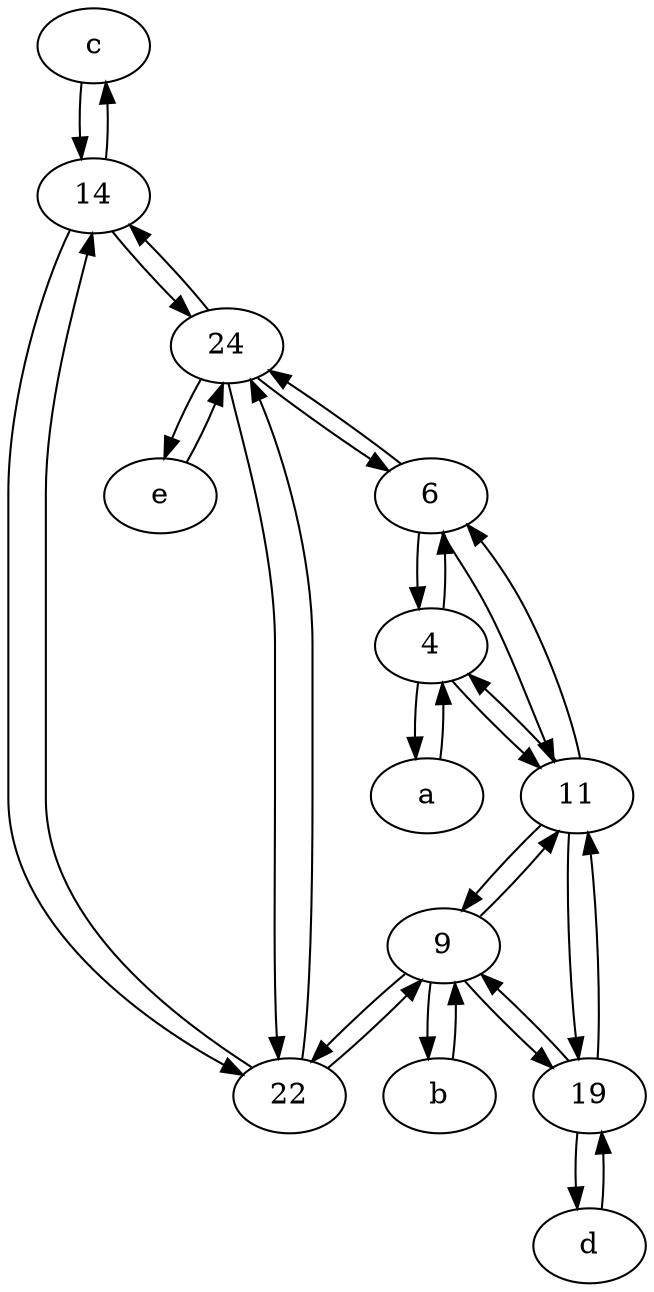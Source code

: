 digraph  {
	c [pos="20,10!"];
	6;
	4;
	a [pos="40,10!"];
	d [pos="20,30!"];
	14;
	19;
	9;
	e [pos="30,50!"];
	22;
	24;
	11;
	b [pos="50,20!"];
	e -> 24;
	11 -> 9;
	14 -> 22;
	9 -> b;
	11 -> 19;
	a -> 4;
	22 -> 14;
	11 -> 6;
	6 -> 11;
	9 -> 22;
	d -> 19;
	9 -> 11;
	24 -> 6;
	c -> 14;
	4 -> a;
	11 -> 4;
	6 -> 4;
	24 -> 22;
	22 -> 24;
	9 -> 19;
	14 -> c;
	4 -> 6;
	4 -> 11;
	22 -> 9;
	b -> 9;
	14 -> 24;
	24 -> 14;
	19 -> 11;
	24 -> e;
	19 -> 9;
	6 -> 24;
	19 -> d;

	}